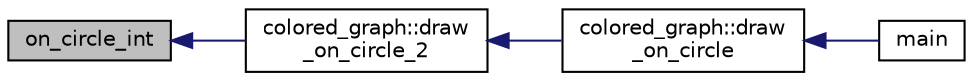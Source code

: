 digraph "on_circle_int"
{
  edge [fontname="Helvetica",fontsize="10",labelfontname="Helvetica",labelfontsize="10"];
  node [fontname="Helvetica",fontsize="10",shape=record];
  rankdir="LR";
  Node522 [label="on_circle_int",height=0.2,width=0.4,color="black", fillcolor="grey75", style="filled", fontcolor="black"];
  Node522 -> Node523 [dir="back",color="midnightblue",fontsize="10",style="solid",fontname="Helvetica"];
  Node523 [label="colored_graph::draw\l_on_circle_2",height=0.2,width=0.4,color="black", fillcolor="white", style="filled",URL="$dc/de2/classcolored__graph.html#a5491c0aa5ba7e60fb694fe7fbbc5ce8a"];
  Node523 -> Node524 [dir="back",color="midnightblue",fontsize="10",style="solid",fontname="Helvetica"];
  Node524 [label="colored_graph::draw\l_on_circle",height=0.2,width=0.4,color="black", fillcolor="white", style="filled",URL="$dc/de2/classcolored__graph.html#af5b7af38772c569cc0d6ab1d7c1fe20b"];
  Node524 -> Node525 [dir="back",color="midnightblue",fontsize="10",style="solid",fontname="Helvetica"];
  Node525 [label="main",height=0.2,width=0.4,color="black", fillcolor="white", style="filled",URL="$d2/dfa/draw__colored__graph_8_c.html#a3c04138a5bfe5d72780bb7e82a18e627"];
}
